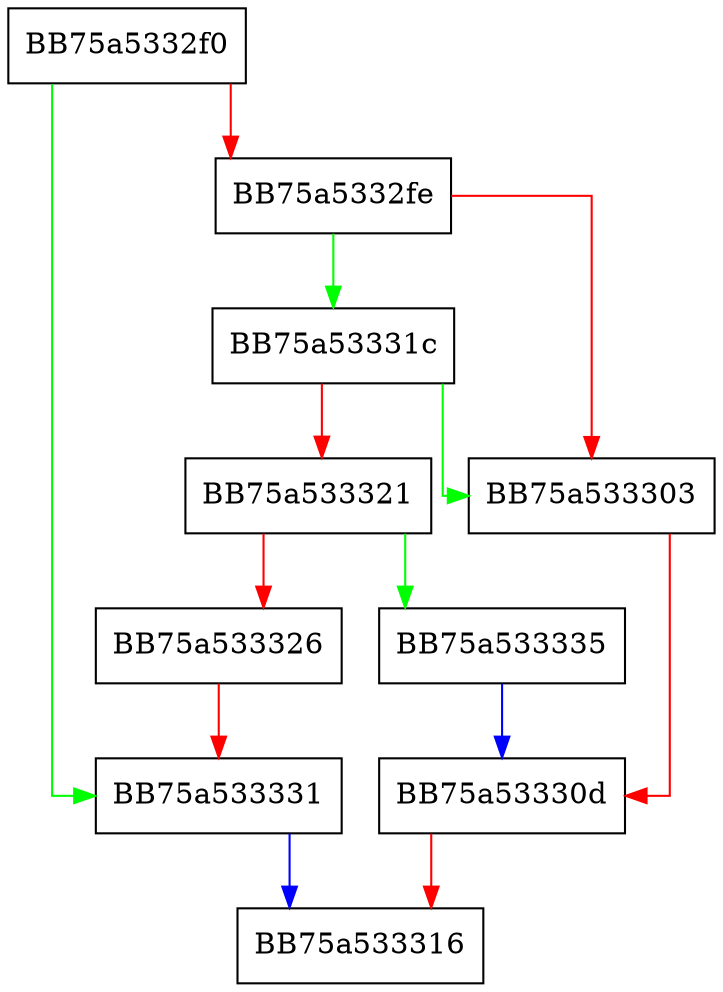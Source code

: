 digraph memmove_s {
  node [shape="box"];
  graph [splines=ortho];
  BB75a5332f0 -> BB75a533331 [color="green"];
  BB75a5332f0 -> BB75a5332fe [color="red"];
  BB75a5332fe -> BB75a53331c [color="green"];
  BB75a5332fe -> BB75a533303 [color="red"];
  BB75a533303 -> BB75a53330d [color="red"];
  BB75a53330d -> BB75a533316 [color="red"];
  BB75a53331c -> BB75a533303 [color="green"];
  BB75a53331c -> BB75a533321 [color="red"];
  BB75a533321 -> BB75a533335 [color="green"];
  BB75a533321 -> BB75a533326 [color="red"];
  BB75a533326 -> BB75a533331 [color="red"];
  BB75a533331 -> BB75a533316 [color="blue"];
  BB75a533335 -> BB75a53330d [color="blue"];
}